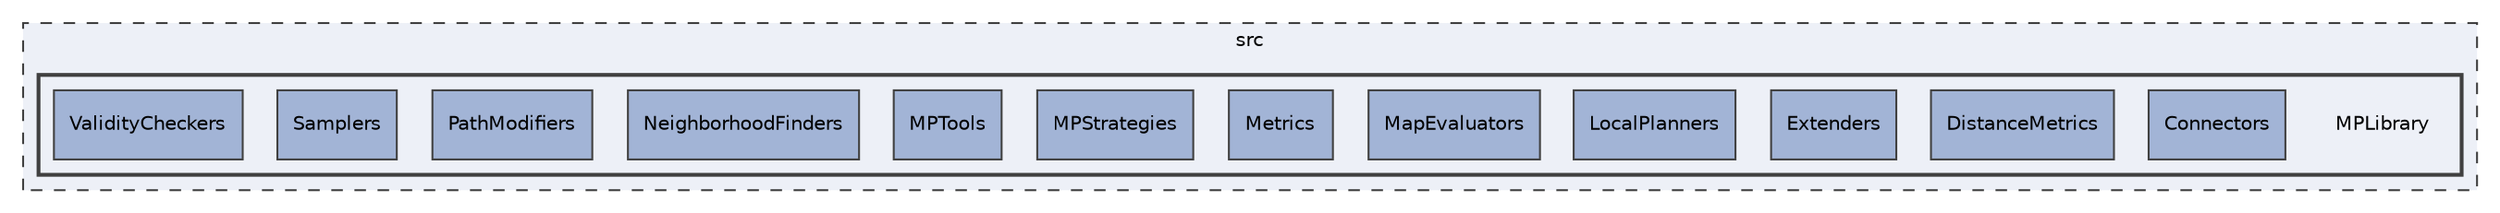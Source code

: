 digraph "MPLibrary"
{
 // LATEX_PDF_SIZE
  edge [fontname="Helvetica",fontsize="10",labelfontname="Helvetica",labelfontsize="10"];
  node [fontname="Helvetica",fontsize="10",shape=record];
  compound=true
  subgraph clusterdir_68267d1309a1af8e8297ef4c3efbcdba {
    graph [ bgcolor="#edf0f7", pencolor="grey25", style="filled,dashed,", label="src", fontname="Helvetica", fontsize="10", URL="dir_68267d1309a1af8e8297ef4c3efbcdba.html"]
  subgraph clusterdir_00ea08126208d03a9c4d60f989aa665e {
    graph [ bgcolor="#edf0f7", pencolor="grey25", style="filled,bold,", label="", fontname="Helvetica", fontsize="10", URL="dir_00ea08126208d03a9c4d60f989aa665e.html"]
    dir_00ea08126208d03a9c4d60f989aa665e [shape=plaintext, label="MPLibrary"];
  dir_cadf1d80826b0e44f6d0008213b0ec21 [shape=box, label="Connectors", style="filled,", fillcolor="#a2b4d6", color="grey25", URL="dir_cadf1d80826b0e44f6d0008213b0ec21.html"];
  dir_4ba3dce1f787e721ddeac387ba393635 [shape=box, label="DistanceMetrics", style="filled,", fillcolor="#a2b4d6", color="grey25", URL="dir_4ba3dce1f787e721ddeac387ba393635.html"];
  dir_30237766ffc6a4ed07192f172e5c88af [shape=box, label="Extenders", style="filled,", fillcolor="#a2b4d6", color="grey25", URL="dir_30237766ffc6a4ed07192f172e5c88af.html"];
  dir_0c29b4018f774bcf082c124cba947952 [shape=box, label="LocalPlanners", style="filled,", fillcolor="#a2b4d6", color="grey25", URL="dir_0c29b4018f774bcf082c124cba947952.html"];
  dir_a189c551dda4257146218339d403a600 [shape=box, label="MapEvaluators", style="filled,", fillcolor="#a2b4d6", color="grey25", URL="dir_a189c551dda4257146218339d403a600.html"];
  dir_8ff367ff2b78f0b2a1b04995b5f70876 [shape=box, label="Metrics", style="filled,", fillcolor="#a2b4d6", color="grey25", URL="dir_8ff367ff2b78f0b2a1b04995b5f70876.html"];
  dir_6214dd9ec43626bf8cd3a8de6726b49c [shape=box, label="MPStrategies", style="filled,", fillcolor="#a2b4d6", color="grey25", URL="dir_6214dd9ec43626bf8cd3a8de6726b49c.html"];
  dir_5b30e73536c86851647e9d51a6aeac24 [shape=box, label="MPTools", style="filled,", fillcolor="#a2b4d6", color="grey25", URL="dir_5b30e73536c86851647e9d51a6aeac24.html"];
  dir_ead80944f9603f9d3083a9f5e7de0163 [shape=box, label="NeighborhoodFinders", style="filled,", fillcolor="#a2b4d6", color="grey25", URL="dir_ead80944f9603f9d3083a9f5e7de0163.html"];
  dir_35966a3a702e99e307acf2aa4ad47127 [shape=box, label="PathModifiers", style="filled,", fillcolor="#a2b4d6", color="grey25", URL="dir_35966a3a702e99e307acf2aa4ad47127.html"];
  dir_552a109a506425dd8d34aa18e17d803f [shape=box, label="Samplers", style="filled,", fillcolor="#a2b4d6", color="grey25", URL="dir_552a109a506425dd8d34aa18e17d803f.html"];
  dir_2f0337d8f73c851c452c5aa8d2d11a6f [shape=box, label="ValidityCheckers", style="filled,", fillcolor="#a2b4d6", color="grey25", URL="dir_2f0337d8f73c851c452c5aa8d2d11a6f.html"];
  }
  }
}
